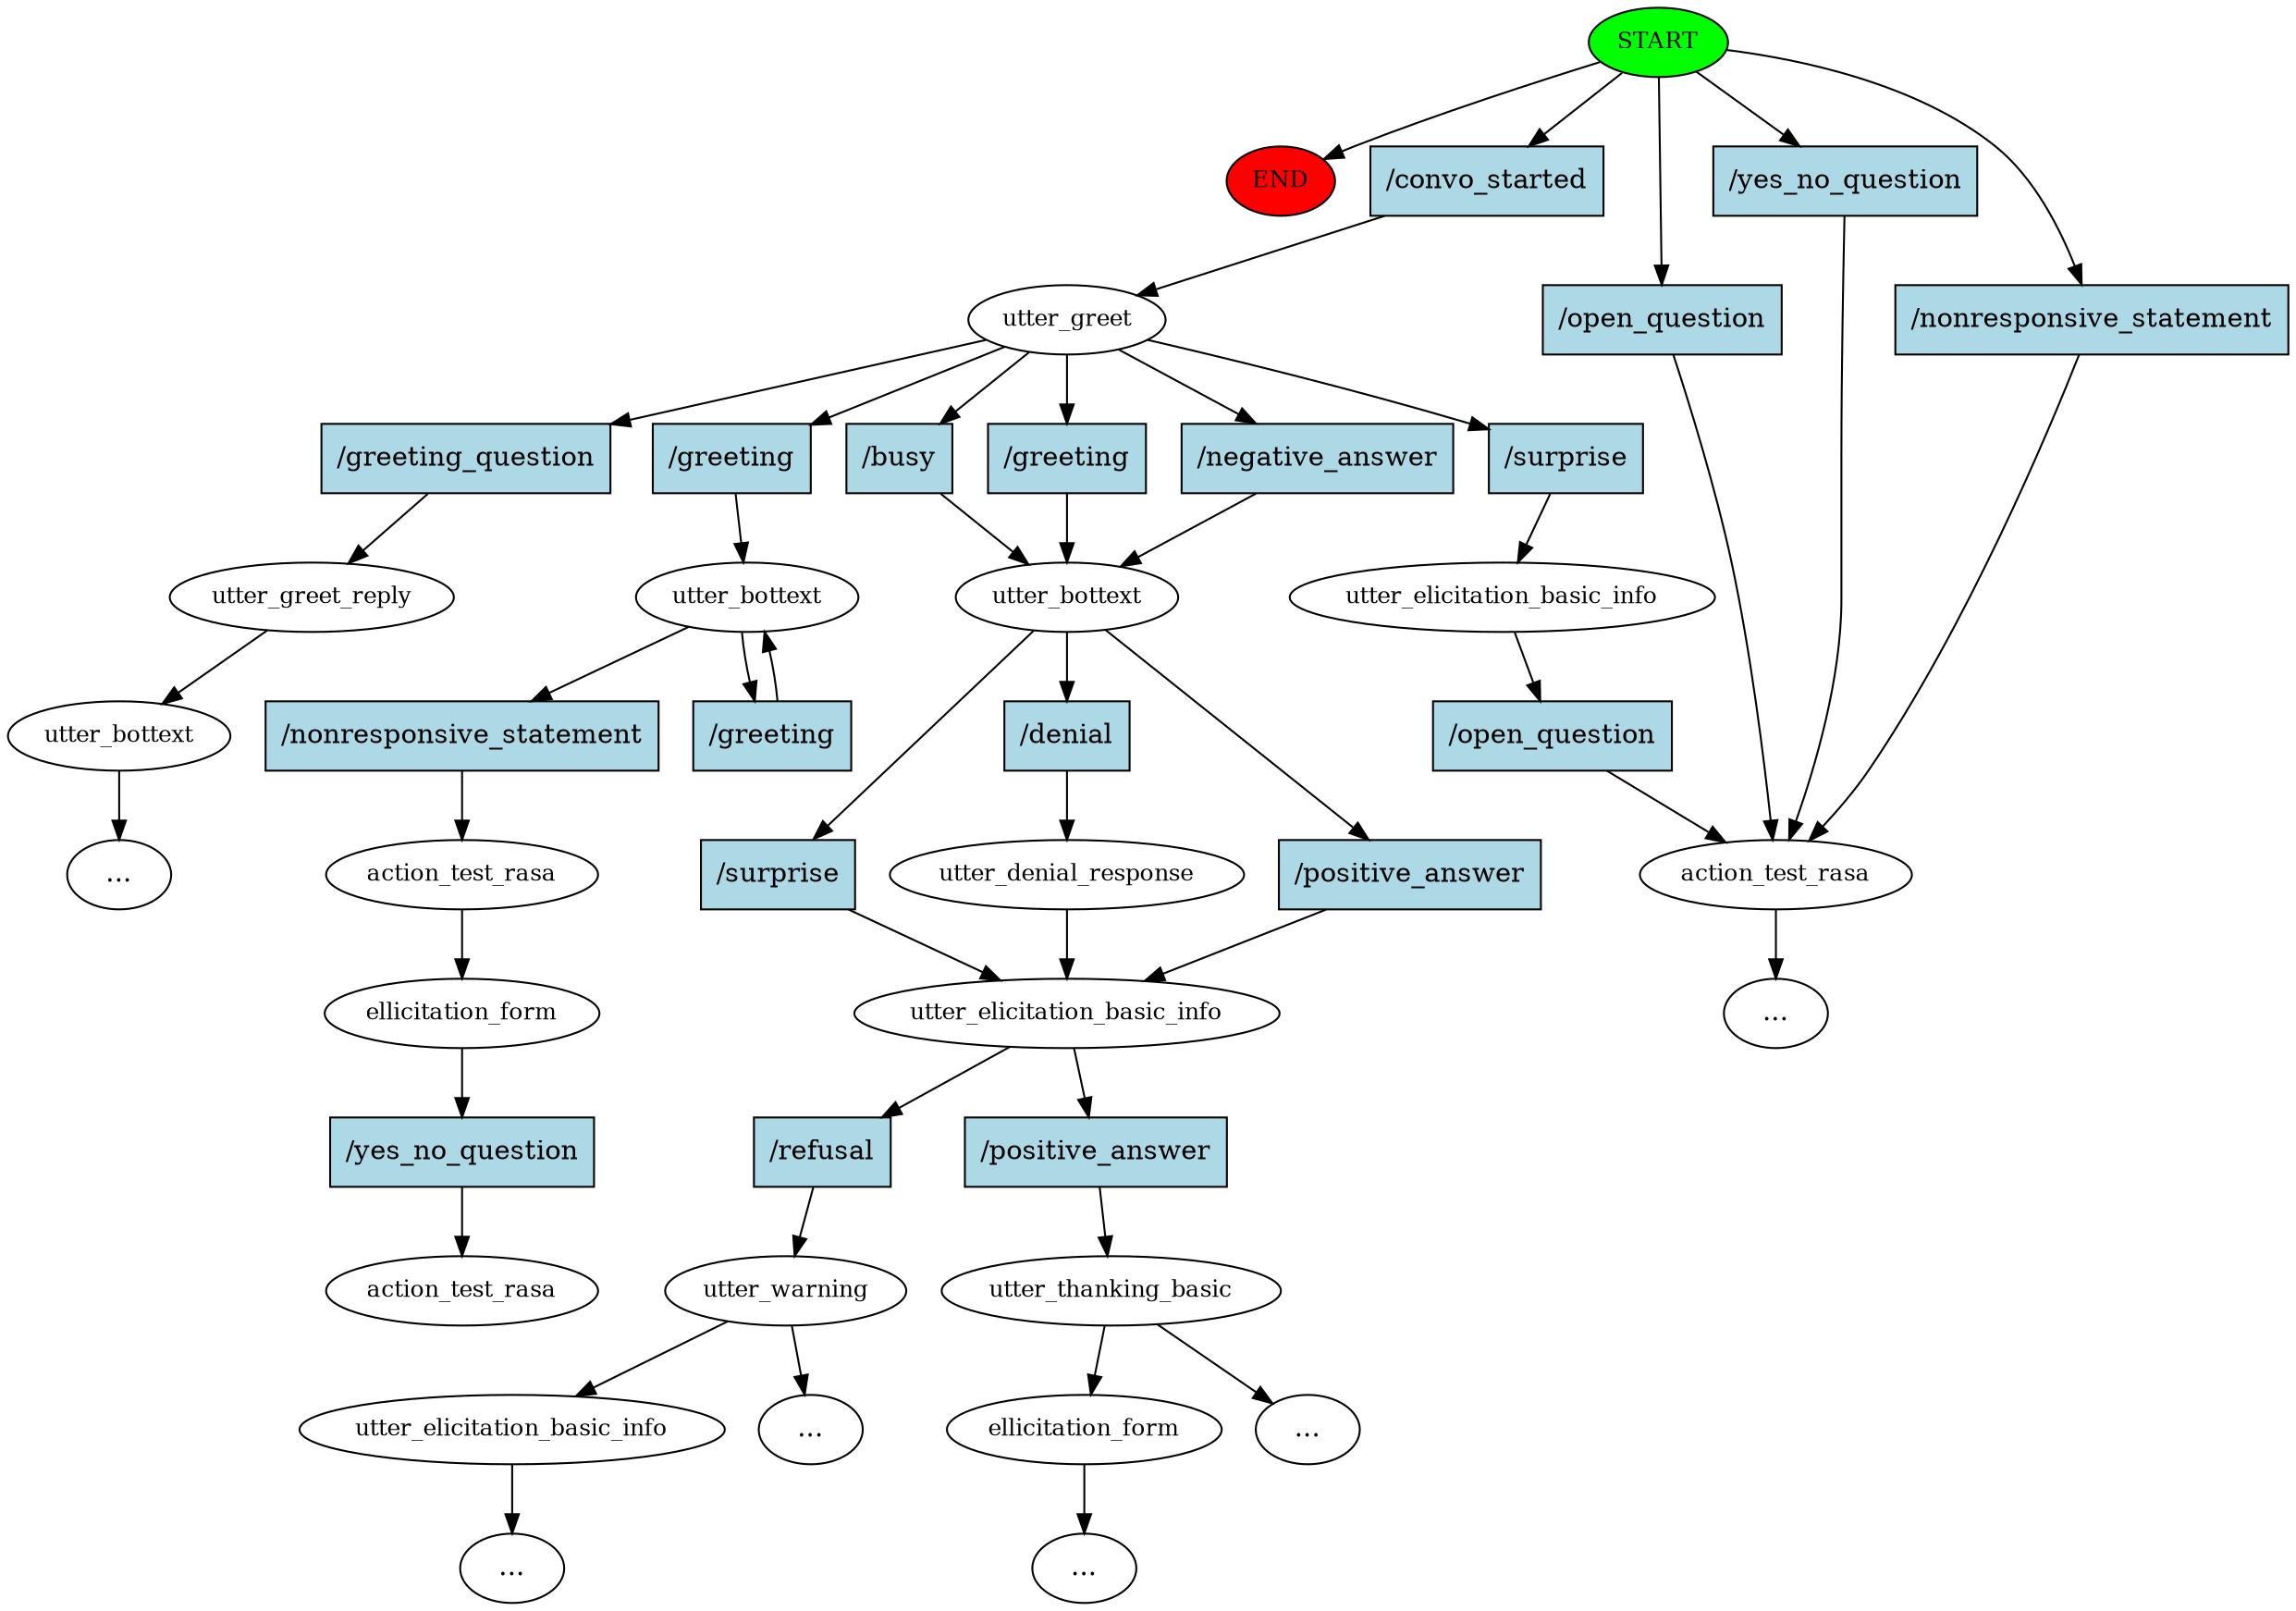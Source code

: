 digraph  {
0 [class="start active", fillcolor=green, fontsize=12, label=START, style=filled];
"-1" [class=end, fillcolor=red, fontsize=12, label=END, style=filled];
1 [class=active, fontsize=12, label=utter_greet];
2 [class="", fontsize=12, label=utter_bottext];
3 [class="", fontsize=12, label=utter_elicitation_basic_info];
4 [class="", fontsize=12, label=utter_thanking_basic];
5 [class="", fontsize=12, label=ellicitation_form];
44 [class="", fontsize=12, label=utter_warning];
45 [class="", fontsize=12, label=utter_elicitation_basic_info];
112 [class="", fontsize=12, label=utter_greet_reply];
113 [class="", fontsize=12, label=utter_bottext];
296 [class="", fontsize=12, label=utter_denial_response];
359 [class="", fontsize=12, label=action_test_rasa];
"-97" [class=ellipsis, label="..."];
"-99" [class=ellipsis, label="..."];
"-105" [class=ellipsis, label="..."];
"-110" [class=ellipsis, label="..."];
"-112" [class=ellipsis, label="..."];
454 [class="", fontsize=12, label=utter_elicitation_basic_info];
"-113" [class=ellipsis, label="..."];
457 [class=active, fontsize=12, label=utter_bottext];
462 [class=active, fontsize=12, label=action_test_rasa];
463 [class=active, fontsize=12, label=ellicitation_form];
464 [class="dashed active", fontsize=12, label=action_test_rasa];
465 [class="intent active", fillcolor=lightblue, label="/convo_started", shape=rect, style=filled];
466 [class=intent, fillcolor=lightblue, label="/nonresponsive_statement", shape=rect, style=filled];
467 [class=intent, fillcolor=lightblue, label="/open_question", shape=rect, style=filled];
468 [class=intent, fillcolor=lightblue, label="/yes_no_question", shape=rect, style=filled];
469 [class=intent, fillcolor=lightblue, label="/greeting", shape=rect, style=filled];
470 [class=intent, fillcolor=lightblue, label="/negative_answer", shape=rect, style=filled];
471 [class=intent, fillcolor=lightblue, label="/busy", shape=rect, style=filled];
472 [class=intent, fillcolor=lightblue, label="/greeting_question", shape=rect, style=filled];
473 [class=intent, fillcolor=lightblue, label="/surprise", shape=rect, style=filled];
474 [class="intent active", fillcolor=lightblue, label="/greeting", shape=rect, style=filled];
475 [class=intent, fillcolor=lightblue, label="/positive_answer", shape=rect, style=filled];
476 [class=intent, fillcolor=lightblue, label="/surprise", shape=rect, style=filled];
477 [class=intent, fillcolor=lightblue, label="/denial", shape=rect, style=filled];
478 [class=intent, fillcolor=lightblue, label="/positive_answer", shape=rect, style=filled];
479 [class=intent, fillcolor=lightblue, label="/refusal", shape=rect, style=filled];
480 [class=intent, fillcolor=lightblue, label="/open_question", shape=rect, style=filled];
481 [class="intent active", fillcolor=lightblue, label="/greeting", shape=rect, style=filled];
482 [class="intent active", fillcolor=lightblue, label="/nonresponsive_statement", shape=rect, style=filled];
483 [class="intent active", fillcolor=lightblue, label="/yes_no_question", shape=rect, style=filled];
0 -> "-1"  [class="", key=NONE, label=""];
0 -> 465  [class=active, key=0];
0 -> 466  [class="", key=0];
0 -> 467  [class="", key=0];
0 -> 468  [class="", key=0];
1 -> 469  [class="", key=0];
1 -> 470  [class="", key=0];
1 -> 471  [class="", key=0];
1 -> 472  [class="", key=0];
1 -> 473  [class="", key=0];
1 -> 474  [class=active, key=0];
2 -> 475  [class="", key=0];
2 -> 476  [class="", key=0];
2 -> 477  [class="", key=0];
3 -> 478  [class="", key=0];
3 -> 479  [class="", key=0];
4 -> 5  [class="", key=NONE, label=""];
4 -> "-99"  [class="", key=NONE, label=""];
5 -> "-110"  [class="", key=NONE, label=""];
44 -> 45  [class="", key=NONE, label=""];
44 -> "-105"  [class="", key=NONE, label=""];
45 -> "-97"  [class="", key=NONE, label=""];
112 -> 113  [class="", key=NONE, label=""];
113 -> "-112"  [class="", key=NONE, label=""];
296 -> 3  [class="", key=NONE, label=""];
359 -> "-113"  [class="", key=NONE, label=""];
454 -> 480  [class="", key=0];
457 -> 481  [class=active, key=0];
457 -> 482  [class=active, key=0];
462 -> 463  [class=active, key=NONE, label=""];
463 -> 483  [class=active, key=0];
465 -> 1  [class=active, key=0];
466 -> 359  [class="", key=0];
467 -> 359  [class="", key=0];
468 -> 359  [class="", key=0];
469 -> 2  [class="", key=0];
470 -> 2  [class="", key=0];
471 -> 2  [class="", key=0];
472 -> 112  [class="", key=0];
473 -> 454  [class="", key=0];
474 -> 457  [class=active, key=0];
475 -> 3  [class="", key=0];
476 -> 3  [class="", key=0];
477 -> 296  [class="", key=0];
478 -> 4  [class="", key=0];
479 -> 44  [class="", key=0];
480 -> 359  [class="", key=0];
481 -> 457  [class=active, key=0];
482 -> 462  [class=active, key=0];
483 -> 464  [class=active, key=0];
}

